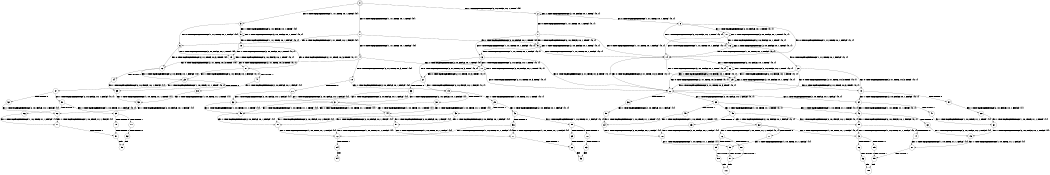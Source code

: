 digraph BCG {
size = "7, 10.5";
center = TRUE;
node [shape = circle];
0 [peripheries = 2];
0 -> 1 [label = "EX !0 !ATOMIC_EXCH_BRANCH (1, +1, TRUE, +0, 1, TRUE) !{0}"];
0 -> 2 [label = "EX !1 !ATOMIC_EXCH_BRANCH (2, +0, FALSE, +0, 1, TRUE) !{0}"];
0 -> 3 [label = "EX !0 !ATOMIC_EXCH_BRANCH (1, +1, TRUE, +0, 1, TRUE) !{0}"];
1 -> 4 [label = "EX !0 !ATOMIC_EXCH_BRANCH (1, +1, TRUE, +0, 1, FALSE) !{0}"];
1 -> 5 [label = "EX !1 !ATOMIC_EXCH_BRANCH (2, +0, FALSE, +0, 1, TRUE) !{0}"];
1 -> 6 [label = "EX !0 !ATOMIC_EXCH_BRANCH (1, +1, TRUE, +0, 1, FALSE) !{0}"];
2 -> 2 [label = "EX !1 !ATOMIC_EXCH_BRANCH (2, +0, FALSE, +0, 1, TRUE) !{0, 1}"];
2 -> 7 [label = "EX !0 !ATOMIC_EXCH_BRANCH (1, +1, TRUE, +0, 1, TRUE) !{0, 1}"];
2 -> 8 [label = "EX !0 !ATOMIC_EXCH_BRANCH (1, +1, TRUE, +0, 1, TRUE) !{0, 1}"];
3 -> 9 [label = "EX !1 !ATOMIC_EXCH_BRANCH (2, +0, FALSE, +0, 1, TRUE) !{0}"];
3 -> 6 [label = "EX !0 !ATOMIC_EXCH_BRANCH (1, +1, TRUE, +0, 1, FALSE) !{0}"];
4 -> 10 [label = "EX !0 !ATOMIC_EXCH_BRANCH (2, +1, TRUE, +0, 3, TRUE) !{0}"];
4 -> 11 [label = "EX !1 !ATOMIC_EXCH_BRANCH (2, +0, FALSE, +0, 1, TRUE) !{0}"];
4 -> 12 [label = "EX !0 !ATOMIC_EXCH_BRANCH (2, +1, TRUE, +0, 3, TRUE) !{0}"];
5 -> 13 [label = "EX !0 !ATOMIC_EXCH_BRANCH (1, +1, TRUE, +0, 1, FALSE) !{0, 1}"];
5 -> 5 [label = "EX !1 !ATOMIC_EXCH_BRANCH (2, +0, FALSE, +0, 1, TRUE) !{0, 1}"];
5 -> 14 [label = "EX !0 !ATOMIC_EXCH_BRANCH (1, +1, TRUE, +0, 1, FALSE) !{0, 1}"];
6 -> 15 [label = "EX !1 !ATOMIC_EXCH_BRANCH (2, +0, FALSE, +0, 1, TRUE) !{0}"];
6 -> 12 [label = "EX !0 !ATOMIC_EXCH_BRANCH (2, +1, TRUE, +0, 3, TRUE) !{0}"];
7 -> 13 [label = "EX !0 !ATOMIC_EXCH_BRANCH (1, +1, TRUE, +0, 1, FALSE) !{0, 1}"];
7 -> 5 [label = "EX !1 !ATOMIC_EXCH_BRANCH (2, +0, FALSE, +0, 1, TRUE) !{0, 1}"];
7 -> 14 [label = "EX !0 !ATOMIC_EXCH_BRANCH (1, +1, TRUE, +0, 1, FALSE) !{0, 1}"];
8 -> 16 [label = "EX !1 !ATOMIC_EXCH_BRANCH (2, +0, FALSE, +0, 1, TRUE) !{0, 1}"];
8 -> 14 [label = "EX !0 !ATOMIC_EXCH_BRANCH (1, +1, TRUE, +0, 1, FALSE) !{0, 1}"];
8 -> 17 [label = "EX !1 !ATOMIC_EXCH_BRANCH (2, +0, FALSE, +0, 1, TRUE) !{0, 1}"];
9 -> 18 [label = "EX !0 !ATOMIC_EXCH_BRANCH (1, +1, TRUE, +0, 1, FALSE) !{0, 1}"];
9 -> 9 [label = "EX !1 !ATOMIC_EXCH_BRANCH (2, +0, FALSE, +0, 1, TRUE) !{0, 1}"];
10 -> 19 [label = "EX !1 !ATOMIC_EXCH_BRANCH (2, +0, FALSE, +0, 1, FALSE) !{0}"];
10 -> 20 [label = "TERMINATE !0"];
11 -> 21 [label = "EX !0 !ATOMIC_EXCH_BRANCH (2, +1, TRUE, +0, 3, TRUE) !{0, 1}"];
11 -> 11 [label = "EX !1 !ATOMIC_EXCH_BRANCH (2, +0, FALSE, +0, 1, TRUE) !{0, 1}"];
11 -> 22 [label = "EX !0 !ATOMIC_EXCH_BRANCH (2, +1, TRUE, +0, 3, TRUE) !{0, 1}"];
12 -> 23 [label = "EX !1 !ATOMIC_EXCH_BRANCH (2, +0, FALSE, +0, 1, FALSE) !{0}"];
12 -> 24 [label = "TERMINATE !0"];
13 -> 21 [label = "EX !0 !ATOMIC_EXCH_BRANCH (2, +1, TRUE, +0, 3, TRUE) !{0, 1}"];
13 -> 11 [label = "EX !1 !ATOMIC_EXCH_BRANCH (2, +0, FALSE, +0, 1, TRUE) !{0, 1}"];
13 -> 22 [label = "EX !0 !ATOMIC_EXCH_BRANCH (2, +1, TRUE, +0, 3, TRUE) !{0, 1}"];
14 -> 25 [label = "EX !1 !ATOMIC_EXCH_BRANCH (2, +0, FALSE, +0, 1, TRUE) !{0, 1}"];
14 -> 22 [label = "EX !0 !ATOMIC_EXCH_BRANCH (2, +1, TRUE, +0, 3, TRUE) !{0, 1}"];
14 -> 26 [label = "EX !1 !ATOMIC_EXCH_BRANCH (2, +0, FALSE, +0, 1, TRUE) !{0, 1}"];
15 -> 27 [label = "EX !0 !ATOMIC_EXCH_BRANCH (2, +1, TRUE, +0, 3, TRUE) !{0, 1}"];
15 -> 15 [label = "EX !1 !ATOMIC_EXCH_BRANCH (2, +0, FALSE, +0, 1, TRUE) !{0, 1}"];
16 -> 28 [label = "EX !0 !ATOMIC_EXCH_BRANCH (1, +1, TRUE, +0, 1, FALSE) !{0, 1}"];
16 -> 16 [label = "EX !1 !ATOMIC_EXCH_BRANCH (2, +0, FALSE, +0, 1, TRUE) !{0, 1}"];
16 -> 14 [label = "EX !0 !ATOMIC_EXCH_BRANCH (1, +1, TRUE, +0, 1, FALSE) !{0, 1}"];
17 -> 16 [label = "EX !1 !ATOMIC_EXCH_BRANCH (2, +0, FALSE, +0, 1, TRUE) !{0, 1}"];
17 -> 14 [label = "EX !0 !ATOMIC_EXCH_BRANCH (1, +1, TRUE, +0, 1, FALSE) !{0, 1}"];
17 -> 17 [label = "EX !1 !ATOMIC_EXCH_BRANCH (2, +0, FALSE, +0, 1, TRUE) !{0, 1}"];
18 -> 27 [label = "EX !0 !ATOMIC_EXCH_BRANCH (2, +1, TRUE, +0, 3, TRUE) !{0, 1}"];
18 -> 15 [label = "EX !1 !ATOMIC_EXCH_BRANCH (2, +0, FALSE, +0, 1, TRUE) !{0, 1}"];
19 -> 29 [label = "EX !1 !ATOMIC_EXCH_BRANCH (1, +0, TRUE, +1, 1, TRUE) !{0, 1}"];
19 -> 30 [label = "TERMINATE !0"];
20 -> 31 [label = "EX !1 !ATOMIC_EXCH_BRANCH (2, +0, FALSE, +0, 1, FALSE) !{1}"];
20 -> 32 [label = "EX !1 !ATOMIC_EXCH_BRANCH (2, +0, FALSE, +0, 1, FALSE) !{1}"];
21 -> 19 [label = "EX !1 !ATOMIC_EXCH_BRANCH (2, +0, FALSE, +0, 1, FALSE) !{0, 1}"];
21 -> 33 [label = "TERMINATE !0"];
22 -> 34 [label = "EX !1 !ATOMIC_EXCH_BRANCH (2, +0, FALSE, +0, 1, FALSE) !{0, 1}"];
22 -> 35 [label = "EX !1 !ATOMIC_EXCH_BRANCH (2, +0, FALSE, +0, 1, FALSE) !{0, 1}"];
22 -> 36 [label = "TERMINATE !0"];
23 -> 37 [label = "EX !1 !ATOMIC_EXCH_BRANCH (1, +0, TRUE, +1, 1, TRUE) !{0, 1}"];
23 -> 38 [label = "TERMINATE !0"];
24 -> 39 [label = "EX !1 !ATOMIC_EXCH_BRANCH (2, +0, FALSE, +0, 1, FALSE) !{1}"];
25 -> 40 [label = "EX !0 !ATOMIC_EXCH_BRANCH (2, +1, TRUE, +0, 3, TRUE) !{0, 1}"];
25 -> 25 [label = "EX !1 !ATOMIC_EXCH_BRANCH (2, +0, FALSE, +0, 1, TRUE) !{0, 1}"];
25 -> 22 [label = "EX !0 !ATOMIC_EXCH_BRANCH (2, +1, TRUE, +0, 3, TRUE) !{0, 1}"];
26 -> 25 [label = "EX !1 !ATOMIC_EXCH_BRANCH (2, +0, FALSE, +0, 1, TRUE) !{0, 1}"];
26 -> 22 [label = "EX !0 !ATOMIC_EXCH_BRANCH (2, +1, TRUE, +0, 3, TRUE) !{0, 1}"];
26 -> 26 [label = "EX !1 !ATOMIC_EXCH_BRANCH (2, +0, FALSE, +0, 1, TRUE) !{0, 1}"];
27 -> 23 [label = "EX !1 !ATOMIC_EXCH_BRANCH (2, +0, FALSE, +0, 1, FALSE) !{0, 1}"];
27 -> 41 [label = "TERMINATE !0"];
28 -> 40 [label = "EX !0 !ATOMIC_EXCH_BRANCH (2, +1, TRUE, +0, 3, TRUE) !{0, 1}"];
28 -> 25 [label = "EX !1 !ATOMIC_EXCH_BRANCH (2, +0, FALSE, +0, 1, TRUE) !{0, 1}"];
28 -> 22 [label = "EX !0 !ATOMIC_EXCH_BRANCH (2, +1, TRUE, +0, 3, TRUE) !{0, 1}"];
29 -> 42 [label = "EX !1 !ATOMIC_EXCH_BRANCH (2, +0, FALSE, +0, 1, FALSE) !{0, 1}"];
29 -> 43 [label = "TERMINATE !0"];
30 -> 44 [label = "EX !1 !ATOMIC_EXCH_BRANCH (1, +0, TRUE, +1, 1, TRUE) !{1}"];
30 -> 45 [label = "EX !1 !ATOMIC_EXCH_BRANCH (1, +0, TRUE, +1, 1, TRUE) !{1}"];
31 -> 44 [label = "EX !1 !ATOMIC_EXCH_BRANCH (1, +0, TRUE, +1, 1, TRUE) !{1}"];
31 -> 45 [label = "EX !1 !ATOMIC_EXCH_BRANCH (1, +0, TRUE, +1, 1, TRUE) !{1}"];
32 -> 45 [label = "EX !1 !ATOMIC_EXCH_BRANCH (1, +0, TRUE, +1, 1, TRUE) !{1}"];
33 -> 31 [label = "EX !1 !ATOMIC_EXCH_BRANCH (2, +0, FALSE, +0, 1, FALSE) !{1}"];
33 -> 32 [label = "EX !1 !ATOMIC_EXCH_BRANCH (2, +0, FALSE, +0, 1, FALSE) !{1}"];
34 -> 46 [label = "EX !1 !ATOMIC_EXCH_BRANCH (1, +0, TRUE, +1, 1, TRUE) !{0, 1}"];
34 -> 47 [label = "TERMINATE !0"];
35 -> 46 [label = "EX !1 !ATOMIC_EXCH_BRANCH (1, +0, TRUE, +1, 1, TRUE) !{0, 1}"];
35 -> 48 [label = "EX !1 !ATOMIC_EXCH_BRANCH (1, +0, TRUE, +1, 1, TRUE) !{0, 1}"];
35 -> 49 [label = "TERMINATE !0"];
36 -> 50 [label = "EX !1 !ATOMIC_EXCH_BRANCH (2, +0, FALSE, +0, 1, FALSE) !{1}"];
37 -> 51 [label = "EX !1 !ATOMIC_EXCH_BRANCH (2, +0, FALSE, +0, 1, FALSE) !{0, 1}"];
37 -> 52 [label = "TERMINATE !0"];
38 -> 53 [label = "EX !1 !ATOMIC_EXCH_BRANCH (1, +0, TRUE, +1, 1, TRUE) !{1}"];
39 -> 53 [label = "EX !1 !ATOMIC_EXCH_BRANCH (1, +0, TRUE, +1, 1, TRUE) !{1}"];
40 -> 34 [label = "EX !1 !ATOMIC_EXCH_BRANCH (2, +0, FALSE, +0, 1, FALSE) !{0, 1}"];
40 -> 54 [label = "TERMINATE !0"];
41 -> 39 [label = "EX !1 !ATOMIC_EXCH_BRANCH (2, +0, FALSE, +0, 1, FALSE) !{1}"];
42 -> 55 [label = "EX !1 !ATOMIC_EXCH_BRANCH (1, +0, TRUE, +1, 1, FALSE) !{0, 1}"];
42 -> 56 [label = "TERMINATE !0"];
43 -> 57 [label = "EX !1 !ATOMIC_EXCH_BRANCH (2, +0, FALSE, +0, 1, FALSE) !{1}"];
43 -> 58 [label = "EX !1 !ATOMIC_EXCH_BRANCH (2, +0, FALSE, +0, 1, FALSE) !{1}"];
44 -> 57 [label = "EX !1 !ATOMIC_EXCH_BRANCH (2, +0, FALSE, +0, 1, FALSE) !{1}"];
44 -> 58 [label = "EX !1 !ATOMIC_EXCH_BRANCH (2, +0, FALSE, +0, 1, FALSE) !{1}"];
45 -> 58 [label = "EX !1 !ATOMIC_EXCH_BRANCH (2, +0, FALSE, +0, 1, FALSE) !{1}"];
46 -> 59 [label = "EX !1 !ATOMIC_EXCH_BRANCH (2, +0, FALSE, +0, 1, FALSE) !{0, 1}"];
46 -> 60 [label = "TERMINATE !0"];
47 -> 61 [label = "EX !1 !ATOMIC_EXCH_BRANCH (1, +0, TRUE, +1, 1, TRUE) !{1}"];
48 -> 59 [label = "EX !1 !ATOMIC_EXCH_BRANCH (2, +0, FALSE, +0, 1, FALSE) !{0, 1}"];
48 -> 62 [label = "EX !1 !ATOMIC_EXCH_BRANCH (2, +0, FALSE, +0, 1, FALSE) !{0, 1}"];
48 -> 63 [label = "TERMINATE !0"];
49 -> 64 [label = "EX !1 !ATOMIC_EXCH_BRANCH (1, +0, TRUE, +1, 1, TRUE) !{1}"];
50 -> 64 [label = "EX !1 !ATOMIC_EXCH_BRANCH (1, +0, TRUE, +1, 1, TRUE) !{1}"];
51 -> 65 [label = "EX !1 !ATOMIC_EXCH_BRANCH (1, +0, TRUE, +1, 1, FALSE) !{0, 1}"];
51 -> 66 [label = "TERMINATE !0"];
52 -> 67 [label = "EX !1 !ATOMIC_EXCH_BRANCH (2, +0, FALSE, +0, 1, FALSE) !{1}"];
53 -> 67 [label = "EX !1 !ATOMIC_EXCH_BRANCH (2, +0, FALSE, +0, 1, FALSE) !{1}"];
54 -> 68 [label = "EX !1 !ATOMIC_EXCH_BRANCH (2, +0, FALSE, +0, 1, FALSE) !{1}"];
55 -> 69 [label = "TERMINATE !0"];
55 -> 70 [label = "TERMINATE !1"];
56 -> 71 [label = "EX !1 !ATOMIC_EXCH_BRANCH (1, +0, TRUE, +1, 1, FALSE) !{1}"];
56 -> 72 [label = "EX !1 !ATOMIC_EXCH_BRANCH (1, +0, TRUE, +1, 1, FALSE) !{1}"];
57 -> 71 [label = "EX !1 !ATOMIC_EXCH_BRANCH (1, +0, TRUE, +1, 1, FALSE) !{1}"];
57 -> 72 [label = "EX !1 !ATOMIC_EXCH_BRANCH (1, +0, TRUE, +1, 1, FALSE) !{1}"];
58 -> 72 [label = "EX !1 !ATOMIC_EXCH_BRANCH (1, +0, TRUE, +1, 1, FALSE) !{1}"];
59 -> 73 [label = "EX !1 !ATOMIC_EXCH_BRANCH (1, +0, TRUE, +1, 1, FALSE) !{0, 1}"];
59 -> 74 [label = "TERMINATE !0"];
60 -> 75 [label = "EX !1 !ATOMIC_EXCH_BRANCH (2, +0, FALSE, +0, 1, FALSE) !{1}"];
61 -> 75 [label = "EX !1 !ATOMIC_EXCH_BRANCH (2, +0, FALSE, +0, 1, FALSE) !{1}"];
62 -> 73 [label = "EX !1 !ATOMIC_EXCH_BRANCH (1, +0, TRUE, +1, 1, FALSE) !{0, 1}"];
62 -> 76 [label = "EX !1 !ATOMIC_EXCH_BRANCH (1, +0, TRUE, +1, 1, FALSE) !{0, 1}"];
62 -> 77 [label = "TERMINATE !0"];
63 -> 78 [label = "EX !1 !ATOMIC_EXCH_BRANCH (2, +0, FALSE, +0, 1, FALSE) !{1}"];
64 -> 78 [label = "EX !1 !ATOMIC_EXCH_BRANCH (2, +0, FALSE, +0, 1, FALSE) !{1}"];
65 -> 79 [label = "TERMINATE !0"];
65 -> 80 [label = "TERMINATE !1"];
66 -> 81 [label = "EX !1 !ATOMIC_EXCH_BRANCH (1, +0, TRUE, +1, 1, FALSE) !{1}"];
67 -> 81 [label = "EX !1 !ATOMIC_EXCH_BRANCH (1, +0, TRUE, +1, 1, FALSE) !{1}"];
68 -> 61 [label = "EX !1 !ATOMIC_EXCH_BRANCH (1, +0, TRUE, +1, 1, TRUE) !{1}"];
69 -> 82 [label = "TERMINATE !1"];
70 -> 83 [label = "TERMINATE !0"];
71 -> 82 [label = "TERMINATE !1"];
72 -> 84 [label = "TERMINATE !1"];
73 -> 85 [label = "TERMINATE !0"];
73 -> 86 [label = "TERMINATE !1"];
74 -> 87 [label = "EX !1 !ATOMIC_EXCH_BRANCH (1, +0, TRUE, +1, 1, FALSE) !{1}"];
75 -> 87 [label = "EX !1 !ATOMIC_EXCH_BRANCH (1, +0, TRUE, +1, 1, FALSE) !{1}"];
76 -> 88 [label = "TERMINATE !0"];
76 -> 89 [label = "TERMINATE !1"];
77 -> 90 [label = "EX !1 !ATOMIC_EXCH_BRANCH (1, +0, TRUE, +1, 1, FALSE) !{1}"];
78 -> 90 [label = "EX !1 !ATOMIC_EXCH_BRANCH (1, +0, TRUE, +1, 1, FALSE) !{1}"];
79 -> 91 [label = "TERMINATE !1"];
80 -> 92 [label = "TERMINATE !0"];
81 -> 91 [label = "TERMINATE !1"];
82 -> 93 [label = "exit"];
83 -> 93 [label = "exit"];
84 -> 94 [label = "exit"];
85 -> 95 [label = "TERMINATE !1"];
86 -> 96 [label = "TERMINATE !0"];
87 -> 95 [label = "TERMINATE !1"];
88 -> 97 [label = "TERMINATE !1"];
89 -> 98 [label = "TERMINATE !0"];
90 -> 97 [label = "TERMINATE !1"];
91 -> 99 [label = "exit"];
92 -> 99 [label = "exit"];
95 -> 100 [label = "exit"];
96 -> 100 [label = "exit"];
97 -> 101 [label = "exit"];
98 -> 101 [label = "exit"];
}
